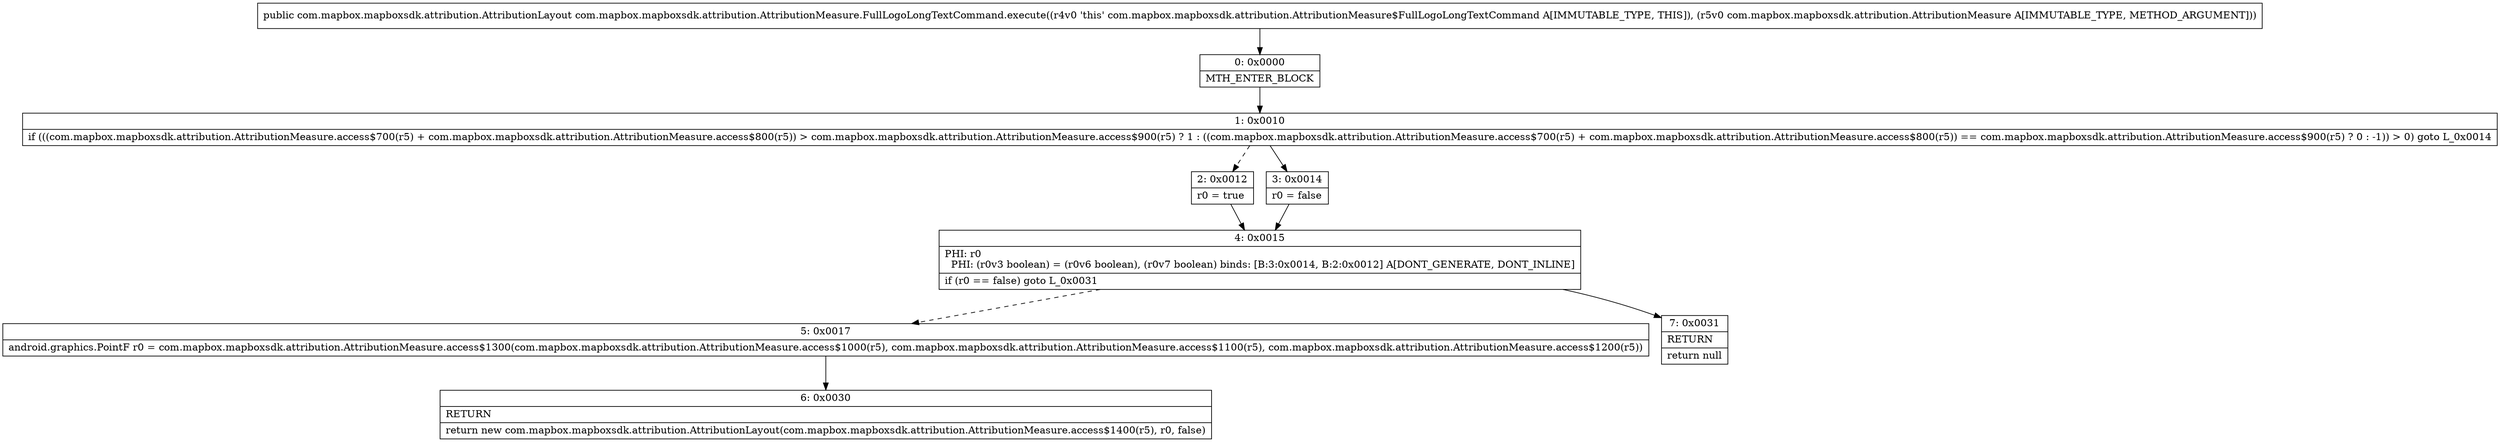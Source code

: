 digraph "CFG forcom.mapbox.mapboxsdk.attribution.AttributionMeasure.FullLogoLongTextCommand.execute(Lcom\/mapbox\/mapboxsdk\/attribution\/AttributionMeasure;)Lcom\/mapbox\/mapboxsdk\/attribution\/AttributionLayout;" {
Node_0 [shape=record,label="{0\:\ 0x0000|MTH_ENTER_BLOCK\l}"];
Node_1 [shape=record,label="{1\:\ 0x0010|if (((com.mapbox.mapboxsdk.attribution.AttributionMeasure.access$700(r5) + com.mapbox.mapboxsdk.attribution.AttributionMeasure.access$800(r5)) \> com.mapbox.mapboxsdk.attribution.AttributionMeasure.access$900(r5) ? 1 : ((com.mapbox.mapboxsdk.attribution.AttributionMeasure.access$700(r5) + com.mapbox.mapboxsdk.attribution.AttributionMeasure.access$800(r5)) == com.mapbox.mapboxsdk.attribution.AttributionMeasure.access$900(r5) ? 0 : \-1)) \> 0) goto L_0x0014\l}"];
Node_2 [shape=record,label="{2\:\ 0x0012|r0 = true\l}"];
Node_3 [shape=record,label="{3\:\ 0x0014|r0 = false\l}"];
Node_4 [shape=record,label="{4\:\ 0x0015|PHI: r0 \l  PHI: (r0v3 boolean) = (r0v6 boolean), (r0v7 boolean) binds: [B:3:0x0014, B:2:0x0012] A[DONT_GENERATE, DONT_INLINE]\l|if (r0 == false) goto L_0x0031\l}"];
Node_5 [shape=record,label="{5\:\ 0x0017|android.graphics.PointF r0 = com.mapbox.mapboxsdk.attribution.AttributionMeasure.access$1300(com.mapbox.mapboxsdk.attribution.AttributionMeasure.access$1000(r5), com.mapbox.mapboxsdk.attribution.AttributionMeasure.access$1100(r5), com.mapbox.mapboxsdk.attribution.AttributionMeasure.access$1200(r5))\l}"];
Node_6 [shape=record,label="{6\:\ 0x0030|RETURN\l|return new com.mapbox.mapboxsdk.attribution.AttributionLayout(com.mapbox.mapboxsdk.attribution.AttributionMeasure.access$1400(r5), r0, false)\l}"];
Node_7 [shape=record,label="{7\:\ 0x0031|RETURN\l|return null\l}"];
MethodNode[shape=record,label="{public com.mapbox.mapboxsdk.attribution.AttributionLayout com.mapbox.mapboxsdk.attribution.AttributionMeasure.FullLogoLongTextCommand.execute((r4v0 'this' com.mapbox.mapboxsdk.attribution.AttributionMeasure$FullLogoLongTextCommand A[IMMUTABLE_TYPE, THIS]), (r5v0 com.mapbox.mapboxsdk.attribution.AttributionMeasure A[IMMUTABLE_TYPE, METHOD_ARGUMENT])) }"];
MethodNode -> Node_0;
Node_0 -> Node_1;
Node_1 -> Node_2[style=dashed];
Node_1 -> Node_3;
Node_2 -> Node_4;
Node_3 -> Node_4;
Node_4 -> Node_5[style=dashed];
Node_4 -> Node_7;
Node_5 -> Node_6;
}

